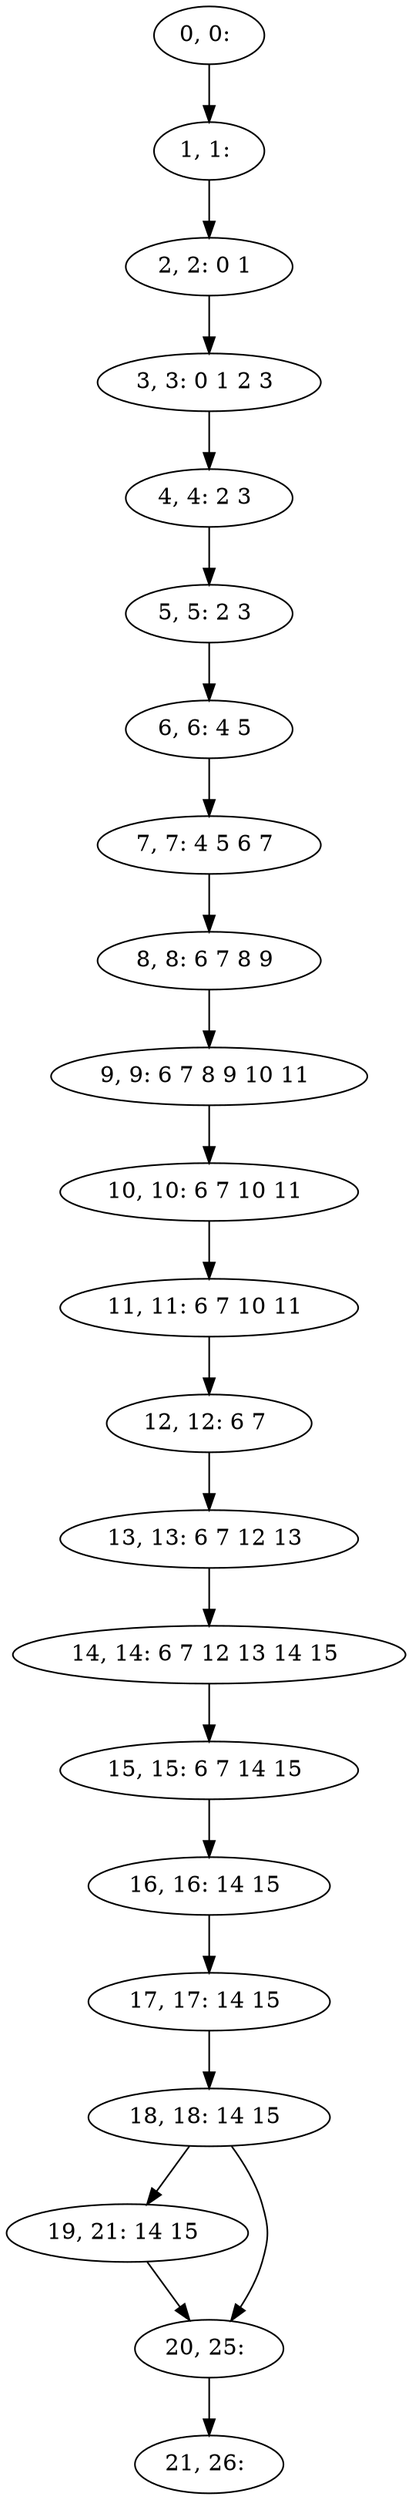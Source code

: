 digraph G {
0[label="0, 0: "];
1[label="1, 1: "];
2[label="2, 2: 0 1 "];
3[label="3, 3: 0 1 2 3 "];
4[label="4, 4: 2 3 "];
5[label="5, 5: 2 3 "];
6[label="6, 6: 4 5 "];
7[label="7, 7: 4 5 6 7 "];
8[label="8, 8: 6 7 8 9 "];
9[label="9, 9: 6 7 8 9 10 11 "];
10[label="10, 10: 6 7 10 11 "];
11[label="11, 11: 6 7 10 11 "];
12[label="12, 12: 6 7 "];
13[label="13, 13: 6 7 12 13 "];
14[label="14, 14: 6 7 12 13 14 15 "];
15[label="15, 15: 6 7 14 15 "];
16[label="16, 16: 14 15 "];
17[label="17, 17: 14 15 "];
18[label="18, 18: 14 15 "];
19[label="19, 21: 14 15 "];
20[label="20, 25: "];
21[label="21, 26: "];
0->1 ;
1->2 ;
2->3 ;
3->4 ;
4->5 ;
5->6 ;
6->7 ;
7->8 ;
8->9 ;
9->10 ;
10->11 ;
11->12 ;
12->13 ;
13->14 ;
14->15 ;
15->16 ;
16->17 ;
17->18 ;
18->19 ;
18->20 ;
19->20 ;
20->21 ;
}
